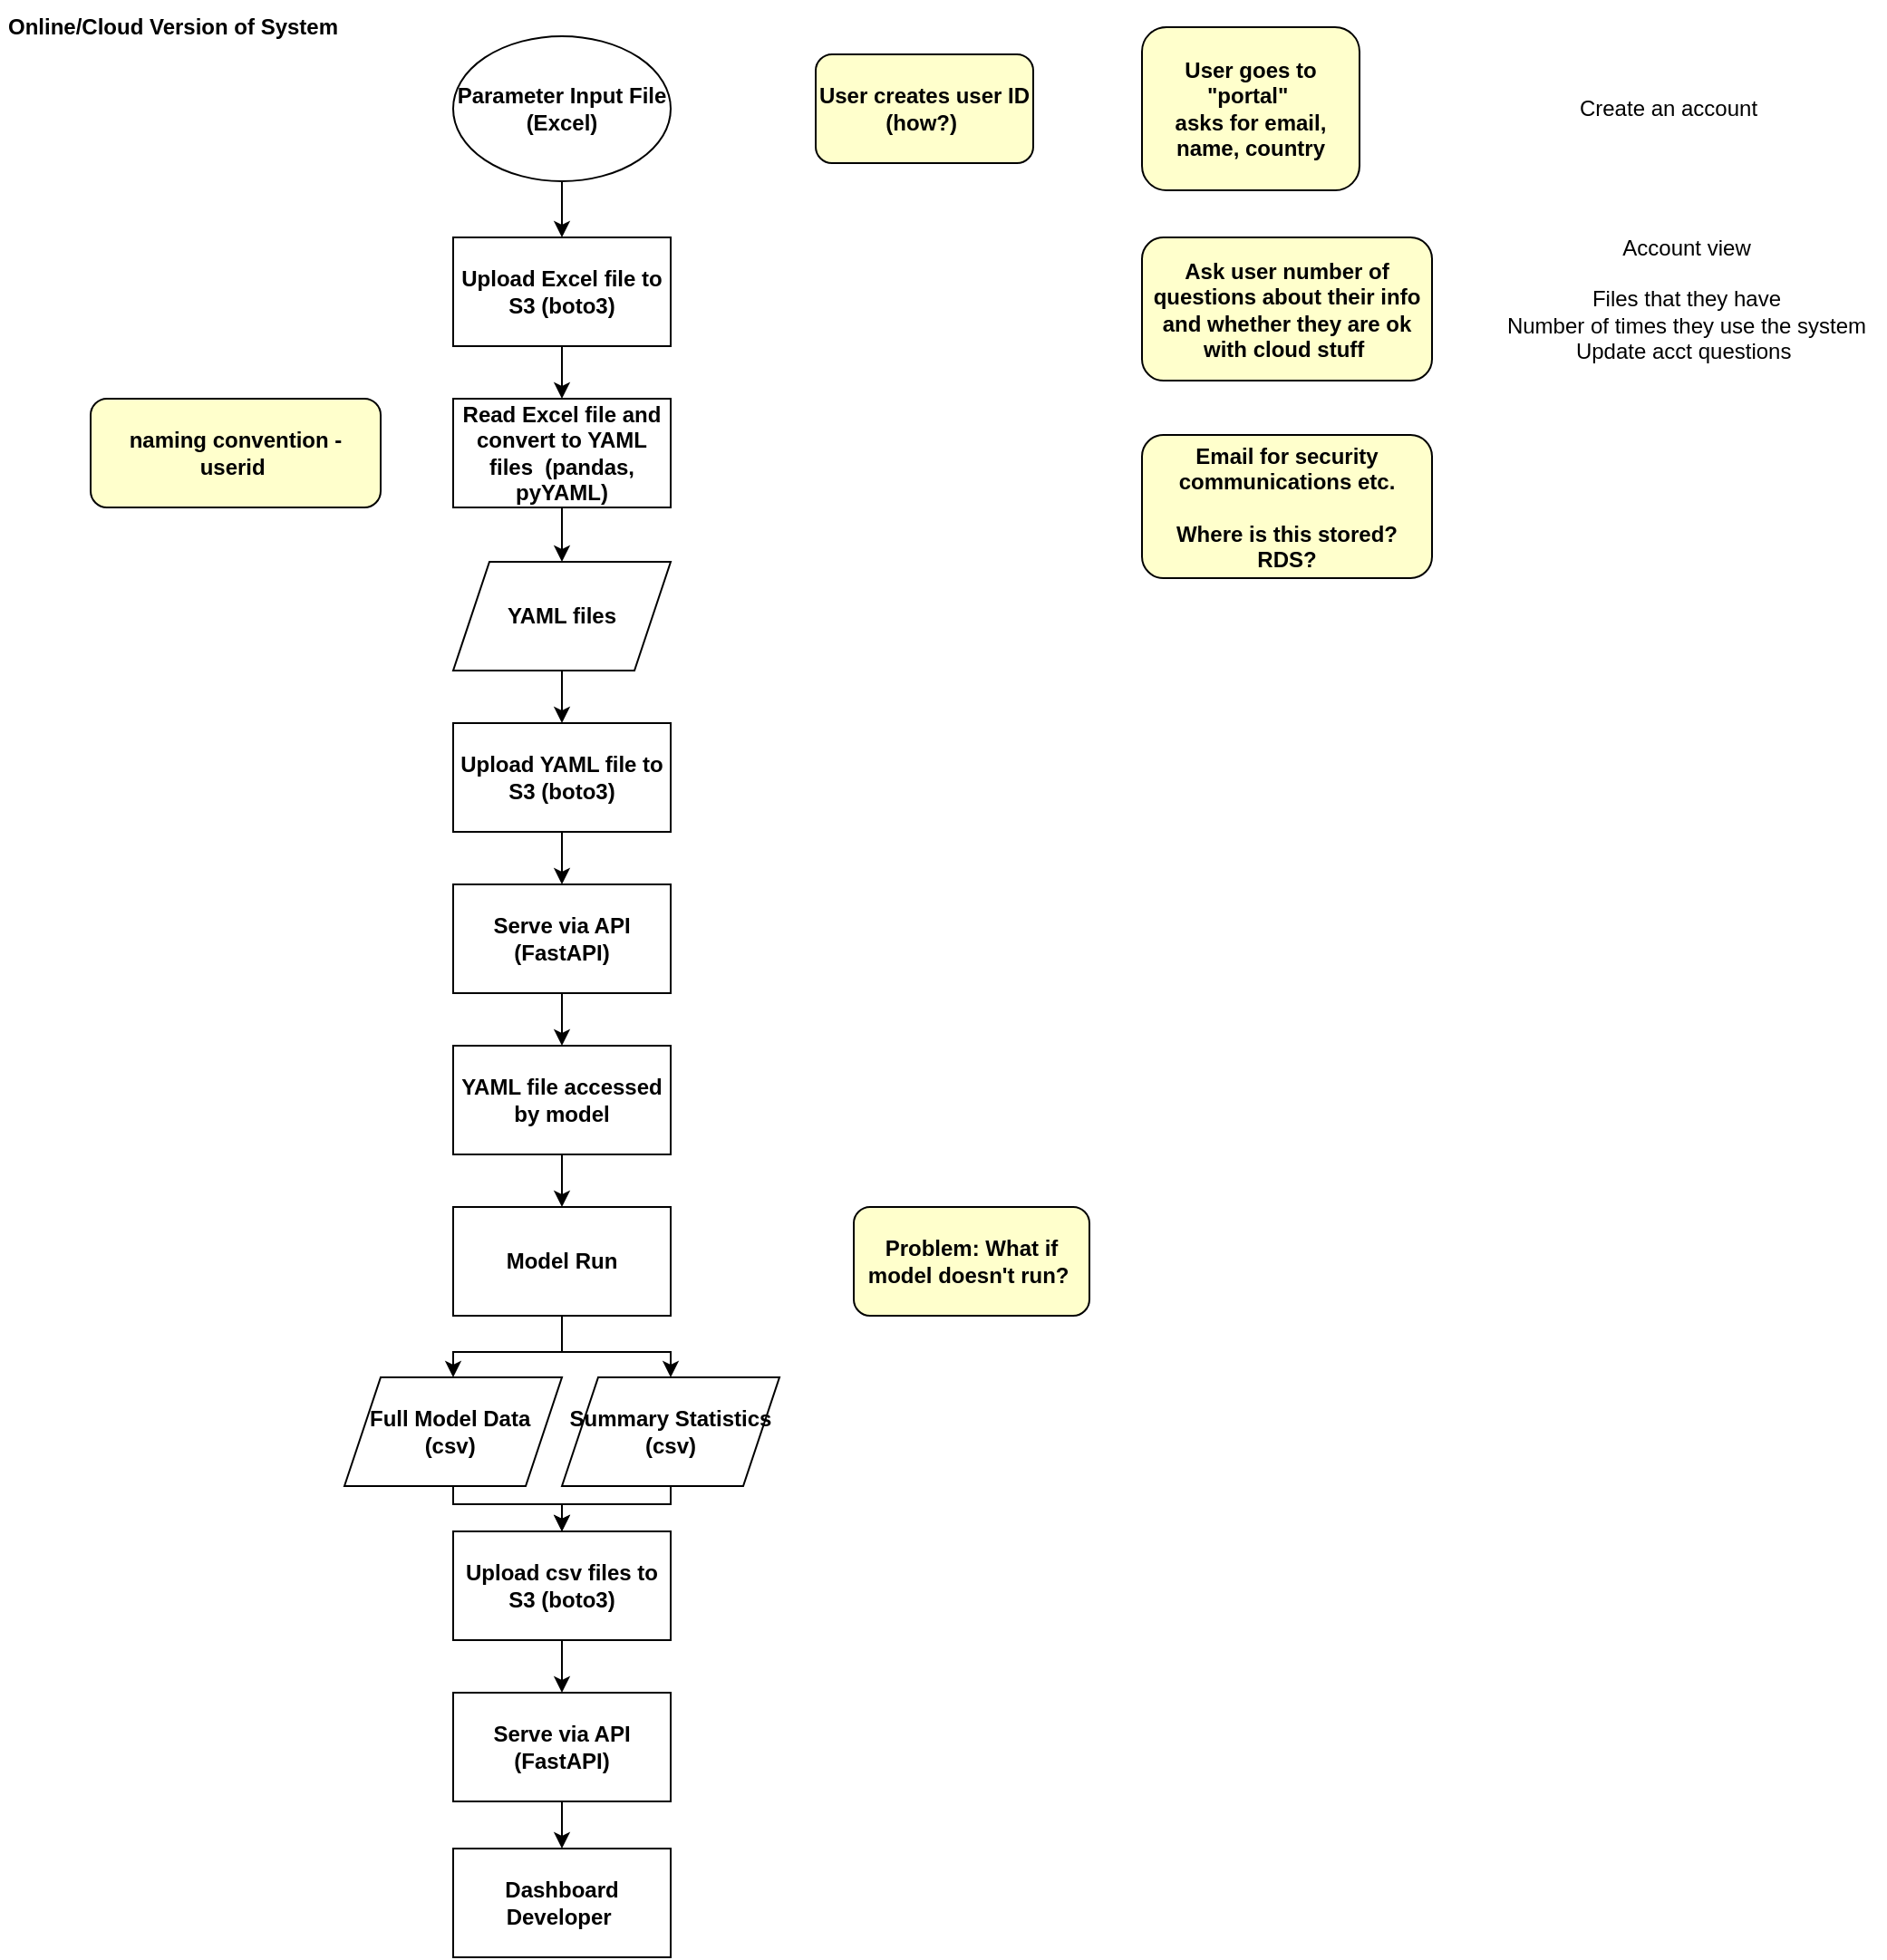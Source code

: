 <mxfile version="24.1.0" type="device" pages="4">
  <diagram name="Overview of Data Flow" id="BgMDp90RqDYAUF7eblf4">
    <mxGraphModel dx="1577" dy="813" grid="1" gridSize="10" guides="1" tooltips="1" connect="1" arrows="1" fold="1" page="1" pageScale="1" pageWidth="850" pageHeight="1100" math="0" shadow="0">
      <root>
        <mxCell id="0" />
        <mxCell id="1" parent="0" />
        <mxCell id="mfC-1grWfwD6aIF15ioc-22" value="" style="edgeStyle=orthogonalEdgeStyle;rounded=0;orthogonalLoop=1;jettySize=auto;html=1;fontStyle=1" parent="1" source="mfC-1grWfwD6aIF15ioc-5" target="mfC-1grWfwD6aIF15ioc-6" edge="1">
          <mxGeometry relative="1" as="geometry" />
        </mxCell>
        <mxCell id="mfC-1grWfwD6aIF15ioc-5" value="Parameter Input File (Excel)" style="ellipse;whiteSpace=wrap;html=1;fontStyle=1" parent="1" vertex="1">
          <mxGeometry x="250" y="20" width="120" height="80" as="geometry" />
        </mxCell>
        <mxCell id="mfC-1grWfwD6aIF15ioc-23" value="" style="edgeStyle=orthogonalEdgeStyle;rounded=0;orthogonalLoop=1;jettySize=auto;html=1;fontStyle=1" parent="1" source="mfC-1grWfwD6aIF15ioc-6" target="mfC-1grWfwD6aIF15ioc-8" edge="1">
          <mxGeometry relative="1" as="geometry" />
        </mxCell>
        <mxCell id="mfC-1grWfwD6aIF15ioc-6" value="Upload Excel file to S3 (boto3)" style="rounded=0;whiteSpace=wrap;html=1;fontStyle=1" parent="1" vertex="1">
          <mxGeometry x="250" y="131" width="120" height="60" as="geometry" />
        </mxCell>
        <mxCell id="mfC-1grWfwD6aIF15ioc-25" value="" style="edgeStyle=orthogonalEdgeStyle;rounded=0;orthogonalLoop=1;jettySize=auto;html=1;fontStyle=1" parent="1" source="mfC-1grWfwD6aIF15ioc-7" target="mfC-1grWfwD6aIF15ioc-11" edge="1">
          <mxGeometry relative="1" as="geometry" />
        </mxCell>
        <mxCell id="mfC-1grWfwD6aIF15ioc-7" value="YAML files" style="shape=parallelogram;perimeter=parallelogramPerimeter;whiteSpace=wrap;html=1;fixedSize=1;fontStyle=1" parent="1" vertex="1">
          <mxGeometry x="250" y="310" width="120" height="60" as="geometry" />
        </mxCell>
        <mxCell id="mfC-1grWfwD6aIF15ioc-24" value="" style="edgeStyle=orthogonalEdgeStyle;rounded=0;orthogonalLoop=1;jettySize=auto;html=1;fontStyle=1" parent="1" source="mfC-1grWfwD6aIF15ioc-8" target="mfC-1grWfwD6aIF15ioc-7" edge="1">
          <mxGeometry relative="1" as="geometry" />
        </mxCell>
        <mxCell id="mfC-1grWfwD6aIF15ioc-8" value="&lt;div&gt;Read Excel file and convert to YAML files&amp;nbsp; (pandas, pyYAML)&lt;/div&gt;" style="rounded=0;whiteSpace=wrap;html=1;fontStyle=1" parent="1" vertex="1">
          <mxGeometry x="250" y="220" width="120" height="60" as="geometry" />
        </mxCell>
        <mxCell id="mfC-1grWfwD6aIF15ioc-27" value="" style="edgeStyle=orthogonalEdgeStyle;rounded=0;orthogonalLoop=1;jettySize=auto;html=1;fontStyle=1" parent="1" source="mfC-1grWfwD6aIF15ioc-10" target="mfC-1grWfwD6aIF15ioc-12" edge="1">
          <mxGeometry relative="1" as="geometry" />
        </mxCell>
        <mxCell id="mfC-1grWfwD6aIF15ioc-10" value="Serve via API (FastAPI)" style="rounded=0;whiteSpace=wrap;html=1;fontStyle=1" parent="1" vertex="1">
          <mxGeometry x="250" y="488" width="120" height="60" as="geometry" />
        </mxCell>
        <mxCell id="mfC-1grWfwD6aIF15ioc-26" value="" style="edgeStyle=orthogonalEdgeStyle;rounded=0;orthogonalLoop=1;jettySize=auto;html=1;fontStyle=1" parent="1" source="mfC-1grWfwD6aIF15ioc-11" target="mfC-1grWfwD6aIF15ioc-10" edge="1">
          <mxGeometry relative="1" as="geometry" />
        </mxCell>
        <mxCell id="mfC-1grWfwD6aIF15ioc-11" value="Upload YAML file to S3 (boto3)" style="rounded=0;whiteSpace=wrap;html=1;fontStyle=1" parent="1" vertex="1">
          <mxGeometry x="250" y="399" width="120" height="60" as="geometry" />
        </mxCell>
        <mxCell id="mfC-1grWfwD6aIF15ioc-28" value="" style="edgeStyle=orthogonalEdgeStyle;rounded=0;orthogonalLoop=1;jettySize=auto;html=1;fontStyle=1" parent="1" source="mfC-1grWfwD6aIF15ioc-12" target="mfC-1grWfwD6aIF15ioc-13" edge="1">
          <mxGeometry relative="1" as="geometry" />
        </mxCell>
        <mxCell id="mfC-1grWfwD6aIF15ioc-12" value="YAML file accessed by model" style="rounded=0;whiteSpace=wrap;html=1;fontStyle=1" parent="1" vertex="1">
          <mxGeometry x="250" y="577" width="120" height="60" as="geometry" />
        </mxCell>
        <mxCell id="mfC-1grWfwD6aIF15ioc-44" style="edgeStyle=orthogonalEdgeStyle;rounded=0;orthogonalLoop=1;jettySize=auto;html=1;entryX=0.5;entryY=0;entryDx=0;entryDy=0;fontStyle=1" parent="1" source="mfC-1grWfwD6aIF15ioc-13" target="mfC-1grWfwD6aIF15ioc-15" edge="1">
          <mxGeometry relative="1" as="geometry" />
        </mxCell>
        <mxCell id="mfC-1grWfwD6aIF15ioc-46" style="edgeStyle=orthogonalEdgeStyle;rounded=0;orthogonalLoop=1;jettySize=auto;html=1;entryX=0.5;entryY=0;entryDx=0;entryDy=0;fontStyle=1" parent="1" source="mfC-1grWfwD6aIF15ioc-13" target="mfC-1grWfwD6aIF15ioc-16" edge="1">
          <mxGeometry relative="1" as="geometry" />
        </mxCell>
        <mxCell id="mfC-1grWfwD6aIF15ioc-13" value="Model Run" style="rounded=0;whiteSpace=wrap;html=1;fontStyle=1" parent="1" vertex="1">
          <mxGeometry x="250" y="666" width="120" height="60" as="geometry" />
        </mxCell>
        <mxCell id="mfC-1grWfwD6aIF15ioc-36" value="" style="edgeStyle=orthogonalEdgeStyle;rounded=0;orthogonalLoop=1;jettySize=auto;html=1;fontStyle=1" parent="1" source="mfC-1grWfwD6aIF15ioc-17" target="mfC-1grWfwD6aIF15ioc-18" edge="1">
          <mxGeometry relative="1" as="geometry" />
        </mxCell>
        <mxCell id="mfC-1grWfwD6aIF15ioc-17" value="Upload csv files to S3 (boto3)" style="rounded=0;whiteSpace=wrap;html=1;fontStyle=1" parent="1" vertex="1">
          <mxGeometry x="250" y="845" width="120" height="60" as="geometry" />
        </mxCell>
        <mxCell id="mfC-1grWfwD6aIF15ioc-37" value="" style="edgeStyle=orthogonalEdgeStyle;rounded=0;orthogonalLoop=1;jettySize=auto;html=1;fontStyle=1" parent="1" source="mfC-1grWfwD6aIF15ioc-18" target="mfC-1grWfwD6aIF15ioc-19" edge="1">
          <mxGeometry relative="1" as="geometry" />
        </mxCell>
        <mxCell id="mfC-1grWfwD6aIF15ioc-18" value="Serve via API (FastAPI)" style="rounded=0;whiteSpace=wrap;html=1;fontStyle=1" parent="1" vertex="1">
          <mxGeometry x="250" y="934" width="120" height="60" as="geometry" />
        </mxCell>
        <mxCell id="mfC-1grWfwD6aIF15ioc-19" value="Dashboard Developer&amp;nbsp;" style="rounded=0;whiteSpace=wrap;html=1;fontStyle=1" parent="1" vertex="1">
          <mxGeometry x="250" y="1020" width="120" height="60" as="geometry" />
        </mxCell>
        <mxCell id="mfC-1grWfwD6aIF15ioc-45" style="edgeStyle=orthogonalEdgeStyle;rounded=0;orthogonalLoop=1;jettySize=auto;html=1;entryX=0.5;entryY=0;entryDx=0;entryDy=0;fontStyle=1" parent="1" source="mfC-1grWfwD6aIF15ioc-15" target="mfC-1grWfwD6aIF15ioc-17" edge="1">
          <mxGeometry relative="1" as="geometry">
            <Array as="points">
              <mxPoint x="250" y="830" />
              <mxPoint x="310" y="830" />
            </Array>
          </mxGeometry>
        </mxCell>
        <mxCell id="mfC-1grWfwD6aIF15ioc-15" value="Full Model Data&amp;nbsp;&lt;div&gt;(csv)&amp;nbsp;&lt;/div&gt;" style="shape=parallelogram;perimeter=parallelogramPerimeter;whiteSpace=wrap;html=1;fixedSize=1;container=0;fontStyle=1" parent="1" vertex="1">
          <mxGeometry x="190" y="760" width="120" height="60" as="geometry" />
        </mxCell>
        <mxCell id="mfC-1grWfwD6aIF15ioc-47" style="edgeStyle=orthogonalEdgeStyle;rounded=0;orthogonalLoop=1;jettySize=auto;html=1;entryX=0.5;entryY=0;entryDx=0;entryDy=0;fontStyle=1" parent="1" source="mfC-1grWfwD6aIF15ioc-16" target="mfC-1grWfwD6aIF15ioc-17" edge="1">
          <mxGeometry relative="1" as="geometry">
            <Array as="points">
              <mxPoint x="370" y="830" />
              <mxPoint x="310" y="830" />
            </Array>
          </mxGeometry>
        </mxCell>
        <mxCell id="mfC-1grWfwD6aIF15ioc-16" value="Summary Statistics (csv)" style="shape=parallelogram;perimeter=parallelogramPerimeter;whiteSpace=wrap;html=1;fixedSize=1;container=0;fontStyle=1" parent="1" vertex="1">
          <mxGeometry x="310" y="760" width="120" height="60" as="geometry" />
        </mxCell>
        <mxCell id="a9LuFVvduKulaQ7Tb8uo-1" value="&lt;span&gt;User creates user ID (how?)&amp;nbsp;&lt;/span&gt;" style="rounded=1;whiteSpace=wrap;html=1;fillColor=#FFFFCC;fontStyle=1" vertex="1" parent="1">
          <mxGeometry x="450" y="30" width="120" height="60" as="geometry" />
        </mxCell>
        <mxCell id="a9LuFVvduKulaQ7Tb8uo-2" value="&lt;span&gt;User goes to &quot;portal&quot;&amp;nbsp;&lt;/span&gt;&lt;div&gt;&lt;span&gt;asks for email, name, country&lt;/span&gt;&lt;/div&gt;" style="rounded=1;whiteSpace=wrap;html=1;fillColor=#FFFFCC;fontStyle=1" vertex="1" parent="1">
          <mxGeometry x="630" y="15" width="120" height="90" as="geometry" />
        </mxCell>
        <mxCell id="a9LuFVvduKulaQ7Tb8uo-4" value="&lt;span&gt;Problem: What if model doesn&#39;t run?&amp;nbsp;&lt;/span&gt;" style="rounded=1;whiteSpace=wrap;html=1;fillColor=#FFFFCC;fontStyle=1" vertex="1" parent="1">
          <mxGeometry x="471" y="666" width="130" height="60" as="geometry" />
        </mxCell>
        <mxCell id="a9LuFVvduKulaQ7Tb8uo-5" value="&lt;span&gt;naming convention - userid&amp;nbsp;&lt;/span&gt;" style="rounded=1;whiteSpace=wrap;html=1;fillColor=#FFFFCC;fontStyle=1" vertex="1" parent="1">
          <mxGeometry x="50" y="220" width="160" height="60" as="geometry" />
        </mxCell>
        <mxCell id="a9LuFVvduKulaQ7Tb8uo-6" value="&lt;span&gt;Email for security communications etc.&lt;/span&gt;&lt;div&gt;&lt;span&gt;&lt;br&gt;&lt;/span&gt;&lt;/div&gt;&lt;div&gt;&lt;span&gt;Where is this stored? RDS?&lt;/span&gt;&lt;/div&gt;" style="rounded=1;whiteSpace=wrap;html=1;fillColor=#FFFFCC;fontStyle=1" vertex="1" parent="1">
          <mxGeometry x="630" y="240" width="160" height="79" as="geometry" />
        </mxCell>
        <mxCell id="a9LuFVvduKulaQ7Tb8uo-7" value="&lt;span&gt;Ask user number of questions about their info and whether they are ok with cloud stuff&amp;nbsp;&lt;/span&gt;" style="rounded=1;whiteSpace=wrap;html=1;fillColor=#FFFFCC;fontStyle=1" vertex="1" parent="1">
          <mxGeometry x="630" y="131" width="160" height="79" as="geometry" />
        </mxCell>
        <mxCell id="a9LuFVvduKulaQ7Tb8uo-8" value="Online/Cloud Version of System" style="text;html=1;align=center;verticalAlign=middle;resizable=0;points=[];autosize=1;strokeColor=none;fillColor=none;fontStyle=1" vertex="1" parent="1">
          <mxGeometry width="190" height="30" as="geometry" />
        </mxCell>
        <mxCell id="a9LuFVvduKulaQ7Tb8uo-9" value="Create an account" style="text;html=1;align=center;verticalAlign=middle;resizable=0;points=[];autosize=1;strokeColor=none;fillColor=none;" vertex="1" parent="1">
          <mxGeometry x="860" y="45" width="120" height="30" as="geometry" />
        </mxCell>
        <mxCell id="a9LuFVvduKulaQ7Tb8uo-10" value="Account view&lt;div&gt;&lt;br&gt;&lt;/div&gt;&lt;div&gt;Files that they have&lt;/div&gt;&lt;div&gt;Number of times they use the system&lt;/div&gt;&lt;div&gt;Update acct questions&amp;nbsp;&lt;/div&gt;" style="text;html=1;align=center;verticalAlign=middle;resizable=0;points=[];autosize=1;strokeColor=none;fillColor=none;" vertex="1" parent="1">
          <mxGeometry x="820" y="120" width="220" height="90" as="geometry" />
        </mxCell>
      </root>
    </mxGraphModel>
  </diagram>
  <diagram name="Copy of Overview of Data Flow" id="aSsl8Zi7PTdRoOpk-M-Z">
    <mxGraphModel dx="1533" dy="763" grid="1" gridSize="10" guides="1" tooltips="1" connect="1" arrows="1" fold="1" page="1" pageScale="1" pageWidth="850" pageHeight="1100" math="0" shadow="0">
      <root>
        <mxCell id="cSzbFJzJaZirvO9sWLEO-0" />
        <mxCell id="cSzbFJzJaZirvO9sWLEO-1" parent="cSzbFJzJaZirvO9sWLEO-0" />
        <mxCell id="cSzbFJzJaZirvO9sWLEO-2" value="" style="edgeStyle=orthogonalEdgeStyle;rounded=0;orthogonalLoop=1;jettySize=auto;html=1;fontStyle=1" edge="1" parent="cSzbFJzJaZirvO9sWLEO-1" source="cSzbFJzJaZirvO9sWLEO-3" target="cSzbFJzJaZirvO9sWLEO-5">
          <mxGeometry relative="1" as="geometry" />
        </mxCell>
        <mxCell id="cSzbFJzJaZirvO9sWLEO-3" value="Parameter Input File (Excel)" style="ellipse;whiteSpace=wrap;html=1;fontStyle=1" vertex="1" parent="cSzbFJzJaZirvO9sWLEO-1">
          <mxGeometry x="250" y="20" width="120" height="80" as="geometry" />
        </mxCell>
        <mxCell id="cSzbFJzJaZirvO9sWLEO-4" value="" style="edgeStyle=orthogonalEdgeStyle;rounded=0;orthogonalLoop=1;jettySize=auto;html=1;fontStyle=1" edge="1" parent="cSzbFJzJaZirvO9sWLEO-1" source="cSzbFJzJaZirvO9sWLEO-5" target="cSzbFJzJaZirvO9sWLEO-9">
          <mxGeometry relative="1" as="geometry" />
        </mxCell>
        <mxCell id="cSzbFJzJaZirvO9sWLEO-5" value="Upload Excel file to S3 (boto3)" style="rounded=0;whiteSpace=wrap;html=1;fontStyle=1" vertex="1" parent="cSzbFJzJaZirvO9sWLEO-1">
          <mxGeometry x="250" y="131" width="120" height="60" as="geometry" />
        </mxCell>
        <mxCell id="cSzbFJzJaZirvO9sWLEO-6" value="" style="edgeStyle=orthogonalEdgeStyle;rounded=0;orthogonalLoop=1;jettySize=auto;html=1;fontStyle=1" edge="1" parent="cSzbFJzJaZirvO9sWLEO-1" source="cSzbFJzJaZirvO9sWLEO-7" target="cSzbFJzJaZirvO9sWLEO-13">
          <mxGeometry relative="1" as="geometry" />
        </mxCell>
        <mxCell id="cSzbFJzJaZirvO9sWLEO-7" value="YAML files" style="shape=parallelogram;perimeter=parallelogramPerimeter;whiteSpace=wrap;html=1;fixedSize=1;fontStyle=1" vertex="1" parent="cSzbFJzJaZirvO9sWLEO-1">
          <mxGeometry x="250" y="310" width="120" height="60" as="geometry" />
        </mxCell>
        <mxCell id="cSzbFJzJaZirvO9sWLEO-8" value="" style="edgeStyle=orthogonalEdgeStyle;rounded=0;orthogonalLoop=1;jettySize=auto;html=1;fontStyle=1" edge="1" parent="cSzbFJzJaZirvO9sWLEO-1" source="cSzbFJzJaZirvO9sWLEO-9" target="cSzbFJzJaZirvO9sWLEO-7">
          <mxGeometry relative="1" as="geometry" />
        </mxCell>
        <mxCell id="cSzbFJzJaZirvO9sWLEO-9" value="&lt;div&gt;Read Excel file and convert to YAML files&amp;nbsp; (pandas, pyYAML)&lt;/div&gt;" style="rounded=0;whiteSpace=wrap;html=1;fontStyle=1" vertex="1" parent="cSzbFJzJaZirvO9sWLEO-1">
          <mxGeometry x="250" y="220" width="120" height="60" as="geometry" />
        </mxCell>
        <mxCell id="cSzbFJzJaZirvO9sWLEO-10" value="" style="edgeStyle=orthogonalEdgeStyle;rounded=0;orthogonalLoop=1;jettySize=auto;html=1;fontStyle=1" edge="1" parent="cSzbFJzJaZirvO9sWLEO-1" source="cSzbFJzJaZirvO9sWLEO-11" target="cSzbFJzJaZirvO9sWLEO-15">
          <mxGeometry relative="1" as="geometry" />
        </mxCell>
        <mxCell id="cSzbFJzJaZirvO9sWLEO-11" value="Serve via API (FastAPI)" style="rounded=0;whiteSpace=wrap;html=1;fontStyle=1" vertex="1" parent="cSzbFJzJaZirvO9sWLEO-1">
          <mxGeometry x="250" y="488" width="120" height="60" as="geometry" />
        </mxCell>
        <mxCell id="cSzbFJzJaZirvO9sWLEO-12" value="" style="edgeStyle=orthogonalEdgeStyle;rounded=0;orthogonalLoop=1;jettySize=auto;html=1;fontStyle=1" edge="1" parent="cSzbFJzJaZirvO9sWLEO-1" source="cSzbFJzJaZirvO9sWLEO-13" target="cSzbFJzJaZirvO9sWLEO-11">
          <mxGeometry relative="1" as="geometry" />
        </mxCell>
        <mxCell id="cSzbFJzJaZirvO9sWLEO-13" value="Upload YAML file to S3 (boto3)" style="rounded=0;whiteSpace=wrap;html=1;fontStyle=1" vertex="1" parent="cSzbFJzJaZirvO9sWLEO-1">
          <mxGeometry x="250" y="399" width="120" height="60" as="geometry" />
        </mxCell>
        <mxCell id="cSzbFJzJaZirvO9sWLEO-14" value="" style="edgeStyle=orthogonalEdgeStyle;rounded=0;orthogonalLoop=1;jettySize=auto;html=1;fontStyle=1" edge="1" parent="cSzbFJzJaZirvO9sWLEO-1" source="cSzbFJzJaZirvO9sWLEO-15" target="cSzbFJzJaZirvO9sWLEO-18">
          <mxGeometry relative="1" as="geometry" />
        </mxCell>
        <mxCell id="cSzbFJzJaZirvO9sWLEO-15" value="YAML file accessed by model" style="rounded=0;whiteSpace=wrap;html=1;fontStyle=1" vertex="1" parent="cSzbFJzJaZirvO9sWLEO-1">
          <mxGeometry x="250" y="577" width="120" height="60" as="geometry" />
        </mxCell>
        <mxCell id="cSzbFJzJaZirvO9sWLEO-16" style="edgeStyle=orthogonalEdgeStyle;rounded=0;orthogonalLoop=1;jettySize=auto;html=1;entryX=0.5;entryY=0;entryDx=0;entryDy=0;fontStyle=1" edge="1" parent="cSzbFJzJaZirvO9sWLEO-1" source="cSzbFJzJaZirvO9sWLEO-18" target="cSzbFJzJaZirvO9sWLEO-25">
          <mxGeometry relative="1" as="geometry" />
        </mxCell>
        <mxCell id="cSzbFJzJaZirvO9sWLEO-17" style="edgeStyle=orthogonalEdgeStyle;rounded=0;orthogonalLoop=1;jettySize=auto;html=1;entryX=0.5;entryY=0;entryDx=0;entryDy=0;fontStyle=1" edge="1" parent="cSzbFJzJaZirvO9sWLEO-1" source="cSzbFJzJaZirvO9sWLEO-18" target="cSzbFJzJaZirvO9sWLEO-27">
          <mxGeometry relative="1" as="geometry" />
        </mxCell>
        <mxCell id="cSzbFJzJaZirvO9sWLEO-18" value="Model Run" style="rounded=0;whiteSpace=wrap;html=1;fontStyle=1" vertex="1" parent="cSzbFJzJaZirvO9sWLEO-1">
          <mxGeometry x="250" y="666" width="120" height="60" as="geometry" />
        </mxCell>
        <mxCell id="cSzbFJzJaZirvO9sWLEO-19" value="" style="edgeStyle=orthogonalEdgeStyle;rounded=0;orthogonalLoop=1;jettySize=auto;html=1;fontStyle=1" edge="1" parent="cSzbFJzJaZirvO9sWLEO-1" source="cSzbFJzJaZirvO9sWLEO-20" target="cSzbFJzJaZirvO9sWLEO-22">
          <mxGeometry relative="1" as="geometry" />
        </mxCell>
        <mxCell id="cSzbFJzJaZirvO9sWLEO-20" value="Upload csv files to S3 (boto3)" style="rounded=0;whiteSpace=wrap;html=1;fontStyle=1" vertex="1" parent="cSzbFJzJaZirvO9sWLEO-1">
          <mxGeometry x="250" y="845" width="120" height="60" as="geometry" />
        </mxCell>
        <mxCell id="cSzbFJzJaZirvO9sWLEO-21" value="" style="edgeStyle=orthogonalEdgeStyle;rounded=0;orthogonalLoop=1;jettySize=auto;html=1;fontStyle=1" edge="1" parent="cSzbFJzJaZirvO9sWLEO-1" source="cSzbFJzJaZirvO9sWLEO-22" target="cSzbFJzJaZirvO9sWLEO-23">
          <mxGeometry relative="1" as="geometry" />
        </mxCell>
        <mxCell id="cSzbFJzJaZirvO9sWLEO-22" value="Serve via API (FastAPI)" style="rounded=0;whiteSpace=wrap;html=1;fontStyle=1" vertex="1" parent="cSzbFJzJaZirvO9sWLEO-1">
          <mxGeometry x="250" y="934" width="120" height="60" as="geometry" />
        </mxCell>
        <mxCell id="cSzbFJzJaZirvO9sWLEO-23" value="Dashboard Developer&amp;nbsp;" style="rounded=0;whiteSpace=wrap;html=1;fontStyle=1" vertex="1" parent="cSzbFJzJaZirvO9sWLEO-1">
          <mxGeometry x="250" y="1020" width="120" height="60" as="geometry" />
        </mxCell>
        <mxCell id="cSzbFJzJaZirvO9sWLEO-24" style="edgeStyle=orthogonalEdgeStyle;rounded=0;orthogonalLoop=1;jettySize=auto;html=1;entryX=0.5;entryY=0;entryDx=0;entryDy=0;fontStyle=1" edge="1" parent="cSzbFJzJaZirvO9sWLEO-1" source="cSzbFJzJaZirvO9sWLEO-25" target="cSzbFJzJaZirvO9sWLEO-20">
          <mxGeometry relative="1" as="geometry">
            <Array as="points">
              <mxPoint x="250" y="830" />
              <mxPoint x="310" y="830" />
            </Array>
          </mxGeometry>
        </mxCell>
        <mxCell id="cSzbFJzJaZirvO9sWLEO-25" value="Full Model Data&amp;nbsp;&lt;div&gt;(csv)&amp;nbsp;&lt;/div&gt;" style="shape=parallelogram;perimeter=parallelogramPerimeter;whiteSpace=wrap;html=1;fixedSize=1;container=0;fontStyle=1" vertex="1" parent="cSzbFJzJaZirvO9sWLEO-1">
          <mxGeometry x="190" y="760" width="120" height="60" as="geometry" />
        </mxCell>
        <mxCell id="cSzbFJzJaZirvO9sWLEO-26" style="edgeStyle=orthogonalEdgeStyle;rounded=0;orthogonalLoop=1;jettySize=auto;html=1;entryX=0.5;entryY=0;entryDx=0;entryDy=0;fontStyle=1" edge="1" parent="cSzbFJzJaZirvO9sWLEO-1" source="cSzbFJzJaZirvO9sWLEO-27" target="cSzbFJzJaZirvO9sWLEO-20">
          <mxGeometry relative="1" as="geometry">
            <Array as="points">
              <mxPoint x="370" y="830" />
              <mxPoint x="310" y="830" />
            </Array>
          </mxGeometry>
        </mxCell>
        <mxCell id="cSzbFJzJaZirvO9sWLEO-27" value="Summary Statistics (csv)" style="shape=parallelogram;perimeter=parallelogramPerimeter;whiteSpace=wrap;html=1;fixedSize=1;container=0;fontStyle=1" vertex="1" parent="cSzbFJzJaZirvO9sWLEO-1">
          <mxGeometry x="310" y="760" width="120" height="60" as="geometry" />
        </mxCell>
        <mxCell id="cSzbFJzJaZirvO9sWLEO-28" value="&lt;span&gt;User creates user ID (how?)&amp;nbsp;&lt;/span&gt;" style="rounded=1;whiteSpace=wrap;html=1;fillColor=#FFFFCC;fontStyle=1" vertex="1" parent="cSzbFJzJaZirvO9sWLEO-1">
          <mxGeometry x="450" y="30" width="120" height="60" as="geometry" />
        </mxCell>
        <mxCell id="cSzbFJzJaZirvO9sWLEO-29" value="&lt;span&gt;User goes to &quot;portal&quot;&amp;nbsp;&lt;/span&gt;&lt;div&gt;&lt;span&gt;asks for email, name, country&lt;/span&gt;&lt;/div&gt;" style="rounded=1;whiteSpace=wrap;html=1;fillColor=#FFFFCC;fontStyle=1" vertex="1" parent="cSzbFJzJaZirvO9sWLEO-1">
          <mxGeometry x="630" y="15" width="120" height="90" as="geometry" />
        </mxCell>
        <mxCell id="cSzbFJzJaZirvO9sWLEO-30" value="&lt;span&gt;Problem: What if model doesn&#39;t run?&amp;nbsp;&lt;/span&gt;" style="rounded=1;whiteSpace=wrap;html=1;fillColor=#FFFFCC;fontStyle=1" vertex="1" parent="cSzbFJzJaZirvO9sWLEO-1">
          <mxGeometry x="471" y="666" width="130" height="60" as="geometry" />
        </mxCell>
        <mxCell id="cSzbFJzJaZirvO9sWLEO-31" value="&lt;span&gt;naming convention - userid&amp;nbsp;&lt;/span&gt;" style="rounded=1;whiteSpace=wrap;html=1;fillColor=#FFFFCC;fontStyle=1" vertex="1" parent="cSzbFJzJaZirvO9sWLEO-1">
          <mxGeometry x="50" y="220" width="160" height="60" as="geometry" />
        </mxCell>
        <mxCell id="cSzbFJzJaZirvO9sWLEO-32" value="&lt;span&gt;Email for security communications etc.&lt;/span&gt;&lt;div&gt;&lt;span&gt;&lt;br&gt;&lt;/span&gt;&lt;/div&gt;&lt;div&gt;&lt;span&gt;Where is this stored? RDS?&lt;/span&gt;&lt;/div&gt;" style="rounded=1;whiteSpace=wrap;html=1;fillColor=#FFFFCC;fontStyle=1" vertex="1" parent="cSzbFJzJaZirvO9sWLEO-1">
          <mxGeometry x="630" y="240" width="160" height="79" as="geometry" />
        </mxCell>
        <mxCell id="cSzbFJzJaZirvO9sWLEO-33" value="&lt;span&gt;Ask user number of questions about their info and whether they are ok with cloud stuff&amp;nbsp;&lt;/span&gt;" style="rounded=1;whiteSpace=wrap;html=1;fillColor=#FFFFCC;fontStyle=1" vertex="1" parent="cSzbFJzJaZirvO9sWLEO-1">
          <mxGeometry x="630" y="131" width="160" height="79" as="geometry" />
        </mxCell>
        <mxCell id="cSzbFJzJaZirvO9sWLEO-34" value="Online/Cloud Version of System" style="text;html=1;align=center;verticalAlign=middle;resizable=0;points=[];autosize=1;strokeColor=none;fillColor=none;fontStyle=1" vertex="1" parent="cSzbFJzJaZirvO9sWLEO-1">
          <mxGeometry width="190" height="30" as="geometry" />
        </mxCell>
        <mxCell id="cSzbFJzJaZirvO9sWLEO-35" value="Create an account" style="text;html=1;align=center;verticalAlign=middle;resizable=0;points=[];autosize=1;strokeColor=none;fillColor=none;" vertex="1" parent="cSzbFJzJaZirvO9sWLEO-1">
          <mxGeometry x="860" y="45" width="120" height="30" as="geometry" />
        </mxCell>
        <mxCell id="cSzbFJzJaZirvO9sWLEO-36" value="Account view&lt;div&gt;&lt;br&gt;&lt;/div&gt;&lt;div&gt;Files that they have&lt;/div&gt;&lt;div&gt;Number of times they use the system&lt;/div&gt;&lt;div&gt;Update acct questions&amp;nbsp;&lt;/div&gt;" style="text;html=1;align=center;verticalAlign=middle;resizable=0;points=[];autosize=1;strokeColor=none;fillColor=none;" vertex="1" parent="cSzbFJzJaZirvO9sWLEO-1">
          <mxGeometry x="820" y="120" width="220" height="90" as="geometry" />
        </mxCell>
      </root>
    </mxGraphModel>
  </diagram>
  <diagram name="Cloud-Based Online Dashboard Model Visualizer User Flow Diagram" id="x7p3js0zkzsePSg1ssVb">
    <mxGraphModel dx="1840" dy="949" grid="1" gridSize="10" guides="1" tooltips="1" connect="1" arrows="1" fold="1" page="1" pageScale="1" pageWidth="850" pageHeight="1100" math="0" shadow="0">
      <root>
        <mxCell id="wbcW512ZlzddPtO8vmb4-0" />
        <mxCell id="wbcW512ZlzddPtO8vmb4-1" parent="wbcW512ZlzddPtO8vmb4-0" />
        <mxCell id="d15GRNTymWzunxyTKzhl-9" value="" style="rounded=1;whiteSpace=wrap;html=1;" vertex="1" parent="wbcW512ZlzddPtO8vmb4-1">
          <mxGeometry x="1440" y="43" width="180" height="350" as="geometry" />
        </mxCell>
        <mxCell id="wbcW512ZlzddPtO8vmb4-2" value="&lt;font style=&quot;font-size: 24px;&quot;&gt;&lt;span style=&quot;font-weight: normal;&quot;&gt;Cloud-Based Online Dashboard Model Visualizer &lt;/span&gt;User Flow&lt;span style=&quot;font-weight: normal;&quot;&gt; Diagram&lt;/span&gt;&lt;/font&gt;" style="text;html=1;align=center;verticalAlign=middle;resizable=0;points=[];autosize=1;strokeColor=none;fillColor=none;fontStyle=1" vertex="1" parent="wbcW512ZlzddPtO8vmb4-1">
          <mxGeometry x="100" y="3" width="760" height="40" as="geometry" />
        </mxCell>
        <mxCell id="wbcW512ZlzddPtO8vmb4-3" value="" style="rounded=1;whiteSpace=wrap;html=1;" vertex="1" parent="wbcW512ZlzddPtO8vmb4-1">
          <mxGeometry x="100" y="80" width="280" height="680" as="geometry" />
        </mxCell>
        <mxCell id="wbcW512ZlzddPtO8vmb4-4" value="Log in or sign-up&amp;nbsp;" style="text;html=1;align=center;verticalAlign=middle;whiteSpace=wrap;rounded=0;" vertex="1" parent="wbcW512ZlzddPtO8vmb4-1">
          <mxGeometry x="95" y="80" width="190" height="30" as="geometry" />
        </mxCell>
        <mxCell id="wbcW512ZlzddPtO8vmb4-5" value="" style="edgeStyle=orthogonalEdgeStyle;rounded=0;orthogonalLoop=1;jettySize=auto;html=1;" edge="1" parent="wbcW512ZlzddPtO8vmb4-1" source="wbcW512ZlzddPtO8vmb4-6" target="wbcW512ZlzddPtO8vmb4-9">
          <mxGeometry relative="1" as="geometry" />
        </mxCell>
        <mxCell id="wbcW512ZlzddPtO8vmb4-6" value="Log in or sign-up" style="rounded=1;whiteSpace=wrap;html=1;" vertex="1" parent="wbcW512ZlzddPtO8vmb4-1">
          <mxGeometry x="180" y="120" width="100" height="60" as="geometry" />
        </mxCell>
        <mxCell id="wbcW512ZlzddPtO8vmb4-7" value="No" style="edgeStyle=orthogonalEdgeStyle;rounded=0;orthogonalLoop=1;jettySize=auto;html=1;fontStyle=1" edge="1" parent="wbcW512ZlzddPtO8vmb4-1" source="wbcW512ZlzddPtO8vmb4-9" target="wbcW512ZlzddPtO8vmb4-11">
          <mxGeometry relative="1" as="geometry">
            <Array as="points">
              <mxPoint x="315" y="265" />
            </Array>
          </mxGeometry>
        </mxCell>
        <mxCell id="wbcW512ZlzddPtO8vmb4-8" value="&lt;b&gt;Yes&lt;/b&gt;" style="edgeStyle=orthogonalEdgeStyle;rounded=0;orthogonalLoop=1;jettySize=auto;html=1;entryX=0;entryY=0.5;entryDx=0;entryDy=0;exitX=0;exitY=0.5;exitDx=0;exitDy=0;" edge="1" parent="wbcW512ZlzddPtO8vmb4-1" source="wbcW512ZlzddPtO8vmb4-9" target="wbcW512ZlzddPtO8vmb4-16">
          <mxGeometry relative="1" as="geometry" />
        </mxCell>
        <mxCell id="wbcW512ZlzddPtO8vmb4-9" value="Already a&amp;nbsp;&lt;div&gt;user?&lt;/div&gt;" style="rhombus;whiteSpace=wrap;html=1;" vertex="1" parent="wbcW512ZlzddPtO8vmb4-1">
          <mxGeometry x="175" y="230" width="110" height="70" as="geometry" />
        </mxCell>
        <mxCell id="wbcW512ZlzddPtO8vmb4-10" value="" style="edgeStyle=orthogonalEdgeStyle;rounded=0;orthogonalLoop=1;jettySize=auto;html=1;" edge="1" parent="wbcW512ZlzddPtO8vmb4-1" source="wbcW512ZlzddPtO8vmb4-11" target="wbcW512ZlzddPtO8vmb4-13">
          <mxGeometry relative="1" as="geometry" />
        </mxCell>
        <mxCell id="wbcW512ZlzddPtO8vmb4-11" value="Set-up a user id" style="rounded=1;whiteSpace=wrap;html=1;" vertex="1" parent="wbcW512ZlzddPtO8vmb4-1">
          <mxGeometry x="270" y="310" width="90" height="60" as="geometry" />
        </mxCell>
        <mxCell id="wbcW512ZlzddPtO8vmb4-12" style="edgeStyle=orthogonalEdgeStyle;rounded=0;orthogonalLoop=1;jettySize=auto;html=1;" edge="1" parent="wbcW512ZlzddPtO8vmb4-1" source="wbcW512ZlzddPtO8vmb4-13" target="wbcW512ZlzddPtO8vmb4-15">
          <mxGeometry relative="1" as="geometry" />
        </mxCell>
        <mxCell id="wbcW512ZlzddPtO8vmb4-13" value="Enter first name, last name, email, current role, country, language, consent&amp;nbsp;" style="rounded=1;whiteSpace=wrap;html=1;" vertex="1" parent="wbcW512ZlzddPtO8vmb4-1">
          <mxGeometry x="270" y="410" width="90" height="110" as="geometry" />
        </mxCell>
        <mxCell id="wbcW512ZlzddPtO8vmb4-14" style="edgeStyle=orthogonalEdgeStyle;rounded=0;orthogonalLoop=1;jettySize=auto;html=1;entryX=1;entryY=0.5;entryDx=0;entryDy=0;" edge="1" parent="wbcW512ZlzddPtO8vmb4-1" source="wbcW512ZlzddPtO8vmb4-15" target="wbcW512ZlzddPtO8vmb4-16">
          <mxGeometry relative="1" as="geometry" />
        </mxCell>
        <mxCell id="wbcW512ZlzddPtO8vmb4-15" value="User emailed user id" style="rounded=1;whiteSpace=wrap;html=1;" vertex="1" parent="wbcW512ZlzddPtO8vmb4-1">
          <mxGeometry x="270" y="560" width="90" height="60" as="geometry" />
        </mxCell>
        <mxCell id="i-LKCoifNKh-DDCfbG-E-6" style="edgeStyle=orthogonalEdgeStyle;rounded=0;orthogonalLoop=1;jettySize=auto;html=1;entryX=0;entryY=0.5;entryDx=0;entryDy=0;" edge="1" parent="wbcW512ZlzddPtO8vmb4-1" source="wbcW512ZlzddPtO8vmb4-16" target="i-LKCoifNKh-DDCfbG-E-0">
          <mxGeometry relative="1" as="geometry">
            <Array as="points">
              <mxPoint x="240" y="730" />
              <mxPoint x="400" y="730" />
              <mxPoint x="400" y="275" />
            </Array>
          </mxGeometry>
        </mxCell>
        <mxCell id="wbcW512ZlzddPtO8vmb4-16" value="Enter user id" style="rounded=1;whiteSpace=wrap;html=1;" vertex="1" parent="wbcW512ZlzddPtO8vmb4-1">
          <mxGeometry x="195" y="640" width="90" height="60" as="geometry" />
        </mxCell>
        <mxCell id="i-LKCoifNKh-DDCfbG-E-0" value="&lt;span style=&quot;font-size: 10px;&quot;&gt;Create parameter file or access past data?&lt;/span&gt;" style="rhombus;whiteSpace=wrap;html=1;" vertex="1" parent="wbcW512ZlzddPtO8vmb4-1">
          <mxGeometry x="440" y="240" width="110" height="70" as="geometry" />
        </mxCell>
        <mxCell id="i-LKCoifNKh-DDCfbG-E-16" style="edgeStyle=orthogonalEdgeStyle;rounded=0;orthogonalLoop=1;jettySize=auto;html=1;" edge="1" parent="wbcW512ZlzddPtO8vmb4-1" source="i-LKCoifNKh-DDCfbG-E-13" target="i-LKCoifNKh-DDCfbG-E-11">
          <mxGeometry relative="1" as="geometry" />
        </mxCell>
        <mxCell id="i-LKCoifNKh-DDCfbG-E-11" value="&lt;font style=&quot;font-size: 11px;&quot;&gt;Visualize Model&lt;/font&gt;" style="rhombus;whiteSpace=wrap;html=1;" vertex="1" parent="wbcW512ZlzddPtO8vmb4-1">
          <mxGeometry x="960" y="370" width="110" height="70" as="geometry" />
        </mxCell>
        <mxCell id="i-LKCoifNKh-DDCfbG-E-9" value="&lt;b&gt;Access past data&lt;/b&gt;" style="edgeStyle=orthogonalEdgeStyle;rounded=0;orthogonalLoop=1;jettySize=auto;html=1;" edge="1" parent="wbcW512ZlzddPtO8vmb4-1" source="i-LKCoifNKh-DDCfbG-E-0" target="i-LKCoifNKh-DDCfbG-E-10">
          <mxGeometry relative="1" as="geometry">
            <Array as="points">
              <mxPoint x="495" y="405" />
            </Array>
          </mxGeometry>
        </mxCell>
        <mxCell id="i-LKCoifNKh-DDCfbG-E-17" value="" style="group" vertex="1" connectable="0" parent="wbcW512ZlzddPtO8vmb4-1">
          <mxGeometry x="580" y="105" width="800" height="170" as="geometry" />
        </mxCell>
        <mxCell id="wbcW512ZlzddPtO8vmb4-17" value="" style="rounded=1;whiteSpace=wrap;html=1;" vertex="1" parent="i-LKCoifNKh-DDCfbG-E-17">
          <mxGeometry x="35" width="765" height="170" as="geometry" />
        </mxCell>
        <mxCell id="wbcW512ZlzddPtO8vmb4-18" value="Run a model" style="text;html=1;align=center;verticalAlign=middle;whiteSpace=wrap;rounded=0;" vertex="1" parent="i-LKCoifNKh-DDCfbG-E-17">
          <mxGeometry width="190" height="30" as="geometry" />
        </mxCell>
        <mxCell id="i-LKCoifNKh-DDCfbG-E-14" value="" style="group" vertex="1" connectable="0" parent="i-LKCoifNKh-DDCfbG-E-17">
          <mxGeometry x="60" y="50" width="720" height="70" as="geometry" />
        </mxCell>
        <mxCell id="wbcW512ZlzddPtO8vmb4-19" value="User downloads Excel template (and instructions)" style="rounded=1;whiteSpace=wrap;html=1;" vertex="1" parent="i-LKCoifNKh-DDCfbG-E-14">
          <mxGeometry x="130" y="5" width="98" height="60" as="geometry" />
        </mxCell>
        <mxCell id="i-LKCoifNKh-DDCfbG-E-31" value="" style="edgeStyle=orthogonalEdgeStyle;rounded=0;orthogonalLoop=1;jettySize=auto;html=1;" edge="1" parent="i-LKCoifNKh-DDCfbG-E-14" source="wbcW512ZlzddPtO8vmb4-20" target="wbcW512ZlzddPtO8vmb4-19">
          <mxGeometry relative="1" as="geometry" />
        </mxCell>
        <mxCell id="wbcW512ZlzddPtO8vmb4-20" value="Species and number of parameters?" style="rhombus;whiteSpace=wrap;html=1;fillColor=#E6E6E6;" vertex="1" parent="i-LKCoifNKh-DDCfbG-E-14">
          <mxGeometry width="110" height="70" as="geometry" />
        </mxCell>
        <mxCell id="i-LKCoifNKh-DDCfbG-E-27" value="" style="edgeStyle=orthogonalEdgeStyle;rounded=0;orthogonalLoop=1;jettySize=auto;html=1;" edge="1" parent="i-LKCoifNKh-DDCfbG-E-14" source="wbcW512ZlzddPtO8vmb4-19" target="wbcW512ZlzddPtO8vmb4-23">
          <mxGeometry relative="1" as="geometry" />
        </mxCell>
        <mxCell id="wbcW512ZlzddPtO8vmb4-23" value="User uploads Excel template" style="rounded=1;whiteSpace=wrap;html=1;" vertex="1" parent="i-LKCoifNKh-DDCfbG-E-14">
          <mxGeometry x="251" y="5" width="100" height="60" as="geometry" />
        </mxCell>
        <mxCell id="i-LKCoifNKh-DDCfbG-E-28" value="" style="edgeStyle=orthogonalEdgeStyle;rounded=0;orthogonalLoop=1;jettySize=auto;html=1;" edge="1" parent="i-LKCoifNKh-DDCfbG-E-14" source="wbcW512ZlzddPtO8vmb4-23" target="wbcW512ZlzddPtO8vmb4-24">
          <mxGeometry relative="1" as="geometry" />
        </mxCell>
        <mxCell id="wbcW512ZlzddPtO8vmb4-24" value="Excel template converted to YAML files&amp;nbsp;" style="rounded=1;whiteSpace=wrap;html=1;" vertex="1" parent="i-LKCoifNKh-DDCfbG-E-14">
          <mxGeometry x="374" y="5" width="100" height="60" as="geometry" />
        </mxCell>
        <mxCell id="i-LKCoifNKh-DDCfbG-E-29" value="" style="edgeStyle=orthogonalEdgeStyle;rounded=0;orthogonalLoop=1;jettySize=auto;html=1;" edge="1" parent="i-LKCoifNKh-DDCfbG-E-14" source="wbcW512ZlzddPtO8vmb4-24" target="wbcW512ZlzddPtO8vmb4-25">
          <mxGeometry relative="1" as="geometry">
            <Array as="points">
              <mxPoint x="480" y="35" />
              <mxPoint x="480" y="35" />
            </Array>
          </mxGeometry>
        </mxCell>
        <mxCell id="wbcW512ZlzddPtO8vmb4-25" value="Appropriate model is run&amp;nbsp;" style="rounded=1;whiteSpace=wrap;html=1;" vertex="1" parent="i-LKCoifNKh-DDCfbG-E-14">
          <mxGeometry x="497" y="5" width="100" height="60" as="geometry" />
        </mxCell>
        <mxCell id="i-LKCoifNKh-DDCfbG-E-30" value="" style="edgeStyle=orthogonalEdgeStyle;rounded=0;orthogonalLoop=1;jettySize=auto;html=1;" edge="1" parent="i-LKCoifNKh-DDCfbG-E-14" source="wbcW512ZlzddPtO8vmb4-25" target="wbcW512ZlzddPtO8vmb4-26">
          <mxGeometry relative="1" as="geometry" />
        </mxCell>
        <mxCell id="wbcW512ZlzddPtO8vmb4-26" value="Two output files are generated" style="rounded=1;whiteSpace=wrap;html=1;" vertex="1" parent="i-LKCoifNKh-DDCfbG-E-14">
          <mxGeometry x="620" y="5" width="100" height="60" as="geometry" />
        </mxCell>
        <mxCell id="i-LKCoifNKh-DDCfbG-E-18" value="" style="group" vertex="1" connectable="0" parent="wbcW512ZlzddPtO8vmb4-1">
          <mxGeometry x="580" y="320" width="320" height="170" as="geometry" />
        </mxCell>
        <mxCell id="i-LKCoifNKh-DDCfbG-E-2" value="" style="rounded=1;whiteSpace=wrap;html=1;fillColor=#E6E6E6;" vertex="1" parent="i-LKCoifNKh-DDCfbG-E-18">
          <mxGeometry x="35" width="285" height="170" as="geometry" />
        </mxCell>
        <mxCell id="i-LKCoifNKh-DDCfbG-E-3" value="Access past data" style="text;html=1;align=center;verticalAlign=middle;whiteSpace=wrap;rounded=0;" vertex="1" parent="i-LKCoifNKh-DDCfbG-E-18">
          <mxGeometry y="5" width="190" height="30" as="geometry" />
        </mxCell>
        <mxCell id="i-LKCoifNKh-DDCfbG-E-10" value="Past data is displayed" style="rounded=1;whiteSpace=wrap;html=1;" vertex="1" parent="i-LKCoifNKh-DDCfbG-E-18">
          <mxGeometry x="60" y="55" width="100" height="60" as="geometry" />
        </mxCell>
        <mxCell id="i-LKCoifNKh-DDCfbG-E-13" value="User selects data to be visualized on dashboard" style="rounded=1;whiteSpace=wrap;html=1;" vertex="1" parent="i-LKCoifNKh-DDCfbG-E-18">
          <mxGeometry x="185.5" y="55" width="100" height="60" as="geometry" />
        </mxCell>
        <mxCell id="i-LKCoifNKh-DDCfbG-E-7" value="&lt;b&gt;Create parameter file&amp;nbsp;&lt;/b&gt;" style="edgeStyle=orthogonalEdgeStyle;rounded=0;orthogonalLoop=1;jettySize=auto;html=1;entryX=0;entryY=0.5;entryDx=0;entryDy=0;" edge="1" parent="wbcW512ZlzddPtO8vmb4-1" source="i-LKCoifNKh-DDCfbG-E-0" target="wbcW512ZlzddPtO8vmb4-20">
          <mxGeometry x="0.003" relative="1" as="geometry">
            <Array as="points">
              <mxPoint x="495" y="190" />
            </Array>
            <mxPoint as="offset" />
          </mxGeometry>
        </mxCell>
        <mxCell id="i-LKCoifNKh-DDCfbG-E-33" style="edgeStyle=orthogonalEdgeStyle;rounded=0;orthogonalLoop=1;jettySize=auto;html=1;entryX=1;entryY=0.5;entryDx=0;entryDy=0;" edge="1" parent="wbcW512ZlzddPtO8vmb4-1" source="wbcW512ZlzddPtO8vmb4-26" target="i-LKCoifNKh-DDCfbG-E-11">
          <mxGeometry relative="1" as="geometry">
            <Array as="points">
              <mxPoint x="1310" y="405" />
            </Array>
          </mxGeometry>
        </mxCell>
        <mxCell id="wbcW512ZlzddPtO8vmb4-21" value="" style="rounded=1;whiteSpace=wrap;html=1;" vertex="1" parent="wbcW512ZlzddPtO8vmb4-1">
          <mxGeometry x="609.63" y="530" width="770.37" height="190" as="geometry" />
        </mxCell>
        <mxCell id="wbcW512ZlzddPtO8vmb4-22" value="Visualize a model" style="text;html=1;align=center;verticalAlign=middle;whiteSpace=wrap;rounded=0;" vertex="1" parent="wbcW512ZlzddPtO8vmb4-1">
          <mxGeometry x="580" y="690" width="187.654" height="30" as="geometry" />
        </mxCell>
        <mxCell id="wbcW512ZlzddPtO8vmb4-27" value="Output files fetched by dashboard app" style="rounded=1;whiteSpace=wrap;html=1;" vertex="1" parent="wbcW512ZlzddPtO8vmb4-1">
          <mxGeometry x="639.259" y="605" width="98.765" height="60" as="geometry" />
        </mxCell>
        <mxCell id="wbcW512ZlzddPtO8vmb4-28" value="Output files fetched by dashboard app" style="rounded=1;whiteSpace=wrap;html=1;" vertex="1" parent="wbcW512ZlzddPtO8vmb4-1">
          <mxGeometry x="781.481" y="605" width="98.765" height="60" as="geometry" />
        </mxCell>
        <mxCell id="wbcW512ZlzddPtO8vmb4-29" value="Output visualized" style="rounded=1;whiteSpace=wrap;html=1;" vertex="1" parent="wbcW512ZlzddPtO8vmb4-1">
          <mxGeometry x="923.704" y="605" width="98.765" height="60" as="geometry" />
        </mxCell>
        <mxCell id="wbcW512ZlzddPtO8vmb4-30" value="Download output files" style="rhombus;whiteSpace=wrap;html=1;" vertex="1" parent="wbcW512ZlzddPtO8vmb4-1">
          <mxGeometry x="1063.951" y="550" width="108.642" height="70" as="geometry" />
        </mxCell>
        <mxCell id="wbcW512ZlzddPtO8vmb4-31" value="Output csv files downloaded&amp;nbsp;" style="rounded=1;whiteSpace=wrap;html=1;" vertex="1" parent="wbcW512ZlzddPtO8vmb4-1">
          <mxGeometry x="1220.0" y="555" width="98.765" height="60" as="geometry" />
        </mxCell>
        <mxCell id="i-LKCoifNKh-DDCfbG-E-19" style="edgeStyle=orthogonalEdgeStyle;rounded=0;orthogonalLoop=1;jettySize=auto;html=1;entryX=0;entryY=0.5;entryDx=0;entryDy=0;" edge="1" parent="wbcW512ZlzddPtO8vmb4-1" source="wbcW512ZlzddPtO8vmb4-27" target="wbcW512ZlzddPtO8vmb4-28">
          <mxGeometry relative="1" as="geometry" />
        </mxCell>
        <mxCell id="i-LKCoifNKh-DDCfbG-E-20" style="edgeStyle=orthogonalEdgeStyle;rounded=0;orthogonalLoop=1;jettySize=auto;html=1;" edge="1" parent="wbcW512ZlzddPtO8vmb4-1" source="wbcW512ZlzddPtO8vmb4-28" target="wbcW512ZlzddPtO8vmb4-29">
          <mxGeometry relative="1" as="geometry" />
        </mxCell>
        <mxCell id="i-LKCoifNKh-DDCfbG-E-22" style="edgeStyle=orthogonalEdgeStyle;rounded=0;orthogonalLoop=1;jettySize=auto;html=1;entryX=0;entryY=0.5;entryDx=0;entryDy=0;" edge="1" parent="wbcW512ZlzddPtO8vmb4-1" source="wbcW512ZlzddPtO8vmb4-29" target="wbcW512ZlzddPtO8vmb4-30">
          <mxGeometry relative="1" as="geometry" />
        </mxCell>
        <mxCell id="i-LKCoifNKh-DDCfbG-E-23" style="edgeStyle=orthogonalEdgeStyle;rounded=0;orthogonalLoop=1;jettySize=auto;html=1;entryX=0;entryY=0.5;entryDx=0;entryDy=0;" edge="1" parent="wbcW512ZlzddPtO8vmb4-1" source="wbcW512ZlzddPtO8vmb4-30" target="wbcW512ZlzddPtO8vmb4-31">
          <mxGeometry relative="1" as="geometry" />
        </mxCell>
        <mxCell id="i-LKCoifNKh-DDCfbG-E-38" style="edgeStyle=orthogonalEdgeStyle;rounded=0;orthogonalLoop=1;jettySize=auto;html=1;entryX=0;entryY=0.5;entryDx=0;entryDy=0;" edge="1" parent="wbcW512ZlzddPtO8vmb4-1" source="i-LKCoifNKh-DDCfbG-E-35" target="i-LKCoifNKh-DDCfbG-E-36">
          <mxGeometry relative="1" as="geometry" />
        </mxCell>
        <mxCell id="i-LKCoifNKh-DDCfbG-E-35" value="Download visualization as report" style="rhombus;whiteSpace=wrap;html=1;" vertex="1" parent="wbcW512ZlzddPtO8vmb4-1">
          <mxGeometry x="1063.951" y="635" width="108.642" height="70" as="geometry" />
        </mxCell>
        <mxCell id="i-LKCoifNKh-DDCfbG-E-36" value="PDF downloaded" style="rounded=1;whiteSpace=wrap;html=1;" vertex="1" parent="wbcW512ZlzddPtO8vmb4-1">
          <mxGeometry x="1220.0" y="640" width="98.765" height="60" as="geometry" />
        </mxCell>
        <mxCell id="i-LKCoifNKh-DDCfbG-E-37" style="edgeStyle=orthogonalEdgeStyle;rounded=0;orthogonalLoop=1;jettySize=auto;html=1;entryX=0.056;entryY=0.5;entryDx=0;entryDy=0;entryPerimeter=0;" edge="1" parent="wbcW512ZlzddPtO8vmb4-1" source="wbcW512ZlzddPtO8vmb4-29" target="i-LKCoifNKh-DDCfbG-E-35">
          <mxGeometry relative="1" as="geometry" />
        </mxCell>
        <mxCell id="d15GRNTymWzunxyTKzhl-2" value="" style="group" vertex="1" connectable="0" parent="wbcW512ZlzddPtO8vmb4-1">
          <mxGeometry x="1360" y="170" width="320" height="170" as="geometry" />
        </mxCell>
        <mxCell id="d15GRNTymWzunxyTKzhl-0" value="&lt;b&gt;Legend&lt;/b&gt;" style="text;html=1;align=center;verticalAlign=middle;whiteSpace=wrap;rounded=0;" vertex="1" parent="d15GRNTymWzunxyTKzhl-2">
          <mxGeometry x="135" y="-120" width="60" height="30" as="geometry" />
        </mxCell>
        <mxCell id="d15GRNTymWzunxyTKzhl-1" value="User decision" style="rhombus;whiteSpace=wrap;html=1;" vertex="1" parent="d15GRNTymWzunxyTKzhl-2">
          <mxGeometry x="110" y="-80" width="110" height="70" as="geometry" />
        </mxCell>
        <mxCell id="d15GRNTymWzunxyTKzhl-3" value="gray = unsure of process?&amp;nbsp;" style="rounded=1;whiteSpace=wrap;html=1;fillColor=#E6E6E6;" vertex="1" parent="d15GRNTymWzunxyTKzhl-2">
          <mxGeometry x="110" y="10" width="115" height="70" as="geometry" />
        </mxCell>
        <mxCell id="d15GRNTymWzunxyTKzhl-7" value="process" style="rounded=1;whiteSpace=wrap;html=1;" vertex="1" parent="d15GRNTymWzunxyTKzhl-2">
          <mxGeometry x="110" y="110" width="120" height="60" as="geometry" />
        </mxCell>
        <mxCell id="i-LKCoifNKh-DDCfbG-E-34" style="edgeStyle=orthogonalEdgeStyle;rounded=0;orthogonalLoop=1;jettySize=auto;html=1;" edge="1" parent="wbcW512ZlzddPtO8vmb4-1" source="i-LKCoifNKh-DDCfbG-E-11" target="wbcW512ZlzddPtO8vmb4-27">
          <mxGeometry relative="1" as="geometry">
            <Array as="points">
              <mxPoint x="1015" y="510" />
              <mxPoint x="689" y="510" />
            </Array>
          </mxGeometry>
        </mxCell>
      </root>
    </mxGraphModel>
  </diagram>
  <diagram name="Copy of Cloud-Based Online Dashboard Model Visualizer User Flow Diagram" id="fEhgwkucTwlbPHh1gGpC">
    <mxGraphModel dx="1656" dy="854" grid="1" gridSize="10" guides="1" tooltips="1" connect="1" arrows="1" fold="1" page="1" pageScale="1" pageWidth="850" pageHeight="1100" math="0" shadow="0">
      <root>
        <mxCell id="cwtepqSeI8oJwGLW5ma5-0" />
        <mxCell id="cwtepqSeI8oJwGLW5ma5-1" parent="cwtepqSeI8oJwGLW5ma5-0" />
        <mxCell id="cwtepqSeI8oJwGLW5ma5-2" value="" style="rounded=1;whiteSpace=wrap;html=1;" vertex="1" parent="cwtepqSeI8oJwGLW5ma5-1">
          <mxGeometry x="1440" y="43" width="180" height="350" as="geometry" />
        </mxCell>
        <mxCell id="cwtepqSeI8oJwGLW5ma5-3" value="&lt;font style=&quot;font-size: 24px;&quot;&gt;&lt;span style=&quot;font-weight: normal;&quot;&gt;Cloud-Based Online Dashboard Model Visualizer &lt;/span&gt;Cloud Flow&lt;span style=&quot;font-weight: normal;&quot;&gt; Diagram&lt;/span&gt;&lt;/font&gt;" style="text;html=1;align=center;verticalAlign=middle;resizable=0;points=[];autosize=1;strokeColor=none;fillColor=none;fontStyle=1" vertex="1" parent="cwtepqSeI8oJwGLW5ma5-1">
          <mxGeometry x="95" y="3" width="770" height="40" as="geometry" />
        </mxCell>
        <mxCell id="cwtepqSeI8oJwGLW5ma5-4" value="" style="rounded=1;whiteSpace=wrap;html=1;" vertex="1" parent="cwtepqSeI8oJwGLW5ma5-1">
          <mxGeometry x="100" y="80" width="280" height="690" as="geometry" />
        </mxCell>
        <mxCell id="cwtepqSeI8oJwGLW5ma5-5" value="Log in or sign-up&amp;nbsp;" style="text;html=1;align=center;verticalAlign=middle;whiteSpace=wrap;rounded=0;" vertex="1" parent="cwtepqSeI8oJwGLW5ma5-1">
          <mxGeometry x="95" y="80" width="190" height="30" as="geometry" />
        </mxCell>
        <mxCell id="cwtepqSeI8oJwGLW5ma5-6" value="" style="edgeStyle=orthogonalEdgeStyle;rounded=0;orthogonalLoop=1;jettySize=auto;html=1;" edge="1" parent="cwtepqSeI8oJwGLW5ma5-1" source="cwtepqSeI8oJwGLW5ma5-7" target="cwtepqSeI8oJwGLW5ma5-10">
          <mxGeometry relative="1" as="geometry" />
        </mxCell>
        <mxCell id="cwtepqSeI8oJwGLW5ma5-7" value="Log in or sign-up" style="rounded=1;whiteSpace=wrap;html=1;" vertex="1" parent="cwtepqSeI8oJwGLW5ma5-1">
          <mxGeometry x="180" y="120" width="100" height="60" as="geometry" />
        </mxCell>
        <mxCell id="cwtepqSeI8oJwGLW5ma5-8" value="No" style="edgeStyle=orthogonalEdgeStyle;rounded=0;orthogonalLoop=1;jettySize=auto;html=1;fontStyle=1" edge="1" parent="cwtepqSeI8oJwGLW5ma5-1" source="cwtepqSeI8oJwGLW5ma5-10" target="cwtepqSeI8oJwGLW5ma5-12">
          <mxGeometry relative="1" as="geometry">
            <Array as="points">
              <mxPoint x="315" y="265" />
            </Array>
          </mxGeometry>
        </mxCell>
        <mxCell id="cwtepqSeI8oJwGLW5ma5-9" value="&lt;b&gt;Yes&lt;/b&gt;" style="edgeStyle=orthogonalEdgeStyle;rounded=0;orthogonalLoop=1;jettySize=auto;html=1;entryX=0;entryY=0.5;entryDx=0;entryDy=0;exitX=0;exitY=0.5;exitDx=0;exitDy=0;" edge="1" parent="cwtepqSeI8oJwGLW5ma5-1" source="cwtepqSeI8oJwGLW5ma5-10" target="cwtepqSeI8oJwGLW5ma5-18">
          <mxGeometry relative="1" as="geometry" />
        </mxCell>
        <mxCell id="cwtepqSeI8oJwGLW5ma5-10" value="Already a&amp;nbsp;&lt;div&gt;user?&lt;/div&gt;" style="rhombus;whiteSpace=wrap;html=1;" vertex="1" parent="cwtepqSeI8oJwGLW5ma5-1">
          <mxGeometry x="175" y="230" width="110" height="70" as="geometry" />
        </mxCell>
        <mxCell id="cwtepqSeI8oJwGLW5ma5-11" value="" style="edgeStyle=orthogonalEdgeStyle;rounded=0;orthogonalLoop=1;jettySize=auto;html=1;" edge="1" parent="cwtepqSeI8oJwGLW5ma5-1" source="cwtepqSeI8oJwGLW5ma5-12" target="cwtepqSeI8oJwGLW5ma5-14">
          <mxGeometry relative="1" as="geometry" />
        </mxCell>
        <mxCell id="cwtepqSeI8oJwGLW5ma5-12" value="Set-up a user id" style="rounded=1;whiteSpace=wrap;html=1;" vertex="1" parent="cwtepqSeI8oJwGLW5ma5-1">
          <mxGeometry x="270" y="310" width="90" height="60" as="geometry" />
        </mxCell>
        <mxCell id="cwtepqSeI8oJwGLW5ma5-13" style="edgeStyle=orthogonalEdgeStyle;rounded=0;orthogonalLoop=1;jettySize=auto;html=1;" edge="1" parent="cwtepqSeI8oJwGLW5ma5-1" source="cwtepqSeI8oJwGLW5ma5-14" target="cwtepqSeI8oJwGLW5ma5-16">
          <mxGeometry relative="1" as="geometry" />
        </mxCell>
        <mxCell id="cwtepqSeI8oJwGLW5ma5-14" value="Enter first name, last name, email, current role, country, language, consent&amp;nbsp;" style="rounded=1;whiteSpace=wrap;html=1;" vertex="1" parent="cwtepqSeI8oJwGLW5ma5-1">
          <mxGeometry x="270" y="410" width="90" height="110" as="geometry" />
        </mxCell>
        <mxCell id="cwtepqSeI8oJwGLW5ma5-15" style="edgeStyle=orthogonalEdgeStyle;rounded=0;orthogonalLoop=1;jettySize=auto;html=1;entryX=1;entryY=0.5;entryDx=0;entryDy=0;" edge="1" parent="cwtepqSeI8oJwGLW5ma5-1" source="cwtepqSeI8oJwGLW5ma5-16" target="cwtepqSeI8oJwGLW5ma5-18">
          <mxGeometry relative="1" as="geometry" />
        </mxCell>
        <mxCell id="cwtepqSeI8oJwGLW5ma5-16" value="User emailed user id" style="rounded=1;whiteSpace=wrap;html=1;" vertex="1" parent="cwtepqSeI8oJwGLW5ma5-1">
          <mxGeometry x="270" y="560" width="90" height="60" as="geometry" />
        </mxCell>
        <mxCell id="cwtepqSeI8oJwGLW5ma5-17" style="edgeStyle=orthogonalEdgeStyle;rounded=0;orthogonalLoop=1;jettySize=auto;html=1;entryX=0;entryY=0.5;entryDx=0;entryDy=0;" edge="1" parent="cwtepqSeI8oJwGLW5ma5-1" source="cwtepqSeI8oJwGLW5ma5-18" target="cwtepqSeI8oJwGLW5ma5-19">
          <mxGeometry relative="1" as="geometry">
            <Array as="points">
              <mxPoint x="240" y="730" />
              <mxPoint x="400" y="730" />
              <mxPoint x="400" y="275" />
            </Array>
          </mxGeometry>
        </mxCell>
        <mxCell id="cwtepqSeI8oJwGLW5ma5-18" value="Enter user id" style="rounded=1;whiteSpace=wrap;html=1;" vertex="1" parent="cwtepqSeI8oJwGLW5ma5-1">
          <mxGeometry x="195" y="640" width="90" height="60" as="geometry" />
        </mxCell>
        <mxCell id="cwtepqSeI8oJwGLW5ma5-19" value="&lt;span style=&quot;font-size: 10px;&quot;&gt;Create parameter file or access past data?&lt;/span&gt;" style="rhombus;whiteSpace=wrap;html=1;" vertex="1" parent="cwtepqSeI8oJwGLW5ma5-1">
          <mxGeometry x="440" y="240" width="110" height="70" as="geometry" />
        </mxCell>
        <mxCell id="cwtepqSeI8oJwGLW5ma5-20" style="edgeStyle=orthogonalEdgeStyle;rounded=0;orthogonalLoop=1;jettySize=auto;html=1;" edge="1" parent="cwtepqSeI8oJwGLW5ma5-1" source="cwtepqSeI8oJwGLW5ma5-42" target="cwtepqSeI8oJwGLW5ma5-21">
          <mxGeometry relative="1" as="geometry" />
        </mxCell>
        <mxCell id="cwtepqSeI8oJwGLW5ma5-21" value="&lt;font style=&quot;font-size: 11px;&quot;&gt;Visualize Model&lt;/font&gt;" style="rhombus;whiteSpace=wrap;html=1;" vertex="1" parent="cwtepqSeI8oJwGLW5ma5-1">
          <mxGeometry x="960" y="370" width="110" height="70" as="geometry" />
        </mxCell>
        <mxCell id="cwtepqSeI8oJwGLW5ma5-22" value="&lt;b&gt;Access past data&lt;/b&gt;" style="edgeStyle=orthogonalEdgeStyle;rounded=0;orthogonalLoop=1;jettySize=auto;html=1;" edge="1" parent="cwtepqSeI8oJwGLW5ma5-1" source="cwtepqSeI8oJwGLW5ma5-19" target="cwtepqSeI8oJwGLW5ma5-41">
          <mxGeometry relative="1" as="geometry">
            <Array as="points">
              <mxPoint x="495" y="405" />
            </Array>
          </mxGeometry>
        </mxCell>
        <mxCell id="cwtepqSeI8oJwGLW5ma5-23" value="" style="group" vertex="1" connectable="0" parent="cwtepqSeI8oJwGLW5ma5-1">
          <mxGeometry x="580" y="105" width="800" height="170" as="geometry" />
        </mxCell>
        <mxCell id="cwtepqSeI8oJwGLW5ma5-24" value="" style="rounded=1;whiteSpace=wrap;html=1;" vertex="1" parent="cwtepqSeI8oJwGLW5ma5-23">
          <mxGeometry x="35" width="765" height="170" as="geometry" />
        </mxCell>
        <mxCell id="cwtepqSeI8oJwGLW5ma5-25" value="Run a model" style="text;html=1;align=center;verticalAlign=middle;whiteSpace=wrap;rounded=0;" vertex="1" parent="cwtepqSeI8oJwGLW5ma5-23">
          <mxGeometry width="190" height="30" as="geometry" />
        </mxCell>
        <mxCell id="cwtepqSeI8oJwGLW5ma5-26" value="" style="group" vertex="1" connectable="0" parent="cwtepqSeI8oJwGLW5ma5-23">
          <mxGeometry x="60" y="50" width="720" height="70" as="geometry" />
        </mxCell>
        <mxCell id="cwtepqSeI8oJwGLW5ma5-27" value="User downloads Excel template (and instructions)" style="rounded=1;whiteSpace=wrap;html=1;" vertex="1" parent="cwtepqSeI8oJwGLW5ma5-26">
          <mxGeometry x="130" y="5" width="98" height="60" as="geometry" />
        </mxCell>
        <mxCell id="cwtepqSeI8oJwGLW5ma5-28" value="" style="edgeStyle=orthogonalEdgeStyle;rounded=0;orthogonalLoop=1;jettySize=auto;html=1;" edge="1" parent="cwtepqSeI8oJwGLW5ma5-26" source="cwtepqSeI8oJwGLW5ma5-29" target="cwtepqSeI8oJwGLW5ma5-27">
          <mxGeometry relative="1" as="geometry" />
        </mxCell>
        <mxCell id="cwtepqSeI8oJwGLW5ma5-29" value="Species and number of parameters?" style="rhombus;whiteSpace=wrap;html=1;fillColor=#E6E6E6;" vertex="1" parent="cwtepqSeI8oJwGLW5ma5-26">
          <mxGeometry width="110" height="70" as="geometry" />
        </mxCell>
        <mxCell id="cwtepqSeI8oJwGLW5ma5-30" value="" style="edgeStyle=orthogonalEdgeStyle;rounded=0;orthogonalLoop=1;jettySize=auto;html=1;" edge="1" parent="cwtepqSeI8oJwGLW5ma5-26" source="cwtepqSeI8oJwGLW5ma5-27" target="cwtepqSeI8oJwGLW5ma5-31">
          <mxGeometry relative="1" as="geometry" />
        </mxCell>
        <mxCell id="cwtepqSeI8oJwGLW5ma5-31" value="User uploads Excel template" style="rounded=1;whiteSpace=wrap;html=1;" vertex="1" parent="cwtepqSeI8oJwGLW5ma5-26">
          <mxGeometry x="251" y="5" width="100" height="60" as="geometry" />
        </mxCell>
        <mxCell id="cwtepqSeI8oJwGLW5ma5-32" value="" style="edgeStyle=orthogonalEdgeStyle;rounded=0;orthogonalLoop=1;jettySize=auto;html=1;" edge="1" parent="cwtepqSeI8oJwGLW5ma5-26" source="cwtepqSeI8oJwGLW5ma5-31" target="cwtepqSeI8oJwGLW5ma5-33">
          <mxGeometry relative="1" as="geometry" />
        </mxCell>
        <mxCell id="cwtepqSeI8oJwGLW5ma5-33" value="Excel template converted to YAML files&amp;nbsp;" style="rounded=1;whiteSpace=wrap;html=1;" vertex="1" parent="cwtepqSeI8oJwGLW5ma5-26">
          <mxGeometry x="374" y="5" width="100" height="60" as="geometry" />
        </mxCell>
        <mxCell id="cwtepqSeI8oJwGLW5ma5-34" value="" style="edgeStyle=orthogonalEdgeStyle;rounded=0;orthogonalLoop=1;jettySize=auto;html=1;" edge="1" parent="cwtepqSeI8oJwGLW5ma5-26" source="cwtepqSeI8oJwGLW5ma5-33" target="cwtepqSeI8oJwGLW5ma5-35">
          <mxGeometry relative="1" as="geometry">
            <Array as="points">
              <mxPoint x="480" y="35" />
              <mxPoint x="480" y="35" />
            </Array>
          </mxGeometry>
        </mxCell>
        <mxCell id="cwtepqSeI8oJwGLW5ma5-35" value="Appropriate model is run&amp;nbsp;" style="rounded=1;whiteSpace=wrap;html=1;" vertex="1" parent="cwtepqSeI8oJwGLW5ma5-26">
          <mxGeometry x="497" y="5" width="100" height="60" as="geometry" />
        </mxCell>
        <mxCell id="cwtepqSeI8oJwGLW5ma5-36" value="" style="edgeStyle=orthogonalEdgeStyle;rounded=0;orthogonalLoop=1;jettySize=auto;html=1;" edge="1" parent="cwtepqSeI8oJwGLW5ma5-26" source="cwtepqSeI8oJwGLW5ma5-35" target="cwtepqSeI8oJwGLW5ma5-37">
          <mxGeometry relative="1" as="geometry" />
        </mxCell>
        <mxCell id="cwtepqSeI8oJwGLW5ma5-37" value="Two output files are generated" style="rounded=1;whiteSpace=wrap;html=1;" vertex="1" parent="cwtepqSeI8oJwGLW5ma5-26">
          <mxGeometry x="620" y="5" width="100" height="60" as="geometry" />
        </mxCell>
        <mxCell id="cwtepqSeI8oJwGLW5ma5-38" value="" style="group" vertex="1" connectable="0" parent="cwtepqSeI8oJwGLW5ma5-1">
          <mxGeometry x="580" y="320" width="320" height="170" as="geometry" />
        </mxCell>
        <mxCell id="cwtepqSeI8oJwGLW5ma5-39" value="" style="rounded=1;whiteSpace=wrap;html=1;fillColor=#E6E6E6;" vertex="1" parent="cwtepqSeI8oJwGLW5ma5-38">
          <mxGeometry x="35" width="285" height="170" as="geometry" />
        </mxCell>
        <mxCell id="cwtepqSeI8oJwGLW5ma5-40" value="Access past data" style="text;html=1;align=center;verticalAlign=middle;whiteSpace=wrap;rounded=0;" vertex="1" parent="cwtepqSeI8oJwGLW5ma5-38">
          <mxGeometry y="5" width="190" height="30" as="geometry" />
        </mxCell>
        <mxCell id="cwtepqSeI8oJwGLW5ma5-41" value="Past data is displayed" style="rounded=1;whiteSpace=wrap;html=1;" vertex="1" parent="cwtepqSeI8oJwGLW5ma5-38">
          <mxGeometry x="60" y="55" width="100" height="60" as="geometry" />
        </mxCell>
        <mxCell id="cwtepqSeI8oJwGLW5ma5-42" value="User selects data to be visualized on dashboard" style="rounded=1;whiteSpace=wrap;html=1;" vertex="1" parent="cwtepqSeI8oJwGLW5ma5-38">
          <mxGeometry x="185.5" y="55" width="100" height="60" as="geometry" />
        </mxCell>
        <mxCell id="cwtepqSeI8oJwGLW5ma5-43" value="&lt;b&gt;Create parameter file&amp;nbsp;&lt;/b&gt;" style="edgeStyle=orthogonalEdgeStyle;rounded=0;orthogonalLoop=1;jettySize=auto;html=1;entryX=0;entryY=0.5;entryDx=0;entryDy=0;" edge="1" parent="cwtepqSeI8oJwGLW5ma5-1" source="cwtepqSeI8oJwGLW5ma5-19" target="cwtepqSeI8oJwGLW5ma5-29">
          <mxGeometry x="0.003" relative="1" as="geometry">
            <Array as="points">
              <mxPoint x="495" y="190" />
            </Array>
            <mxPoint as="offset" />
          </mxGeometry>
        </mxCell>
        <mxCell id="cwtepqSeI8oJwGLW5ma5-44" style="edgeStyle=orthogonalEdgeStyle;rounded=0;orthogonalLoop=1;jettySize=auto;html=1;entryX=1;entryY=0.5;entryDx=0;entryDy=0;" edge="1" parent="cwtepqSeI8oJwGLW5ma5-1" source="cwtepqSeI8oJwGLW5ma5-37" target="cwtepqSeI8oJwGLW5ma5-21">
          <mxGeometry relative="1" as="geometry">
            <Array as="points">
              <mxPoint x="1310" y="405" />
            </Array>
          </mxGeometry>
        </mxCell>
        <mxCell id="cwtepqSeI8oJwGLW5ma5-45" value="" style="rounded=1;whiteSpace=wrap;html=1;" vertex="1" parent="cwtepqSeI8oJwGLW5ma5-1">
          <mxGeometry x="609.63" y="530" width="770.37" height="190" as="geometry" />
        </mxCell>
        <mxCell id="cwtepqSeI8oJwGLW5ma5-46" value="Visualize a model" style="text;html=1;align=center;verticalAlign=middle;whiteSpace=wrap;rounded=0;" vertex="1" parent="cwtepqSeI8oJwGLW5ma5-1">
          <mxGeometry x="580" y="690" width="187.654" height="30" as="geometry" />
        </mxCell>
        <mxCell id="cwtepqSeI8oJwGLW5ma5-47" value="Output files fetched by dashboard app" style="rounded=1;whiteSpace=wrap;html=1;" vertex="1" parent="cwtepqSeI8oJwGLW5ma5-1">
          <mxGeometry x="639.259" y="605" width="98.765" height="60" as="geometry" />
        </mxCell>
        <mxCell id="cwtepqSeI8oJwGLW5ma5-48" value="Output files fetched by dashboard app" style="rounded=1;whiteSpace=wrap;html=1;" vertex="1" parent="cwtepqSeI8oJwGLW5ma5-1">
          <mxGeometry x="781.481" y="605" width="98.765" height="60" as="geometry" />
        </mxCell>
        <mxCell id="cwtepqSeI8oJwGLW5ma5-49" value="Output visualized" style="rounded=1;whiteSpace=wrap;html=1;" vertex="1" parent="cwtepqSeI8oJwGLW5ma5-1">
          <mxGeometry x="923.704" y="605" width="98.765" height="60" as="geometry" />
        </mxCell>
        <mxCell id="cwtepqSeI8oJwGLW5ma5-50" value="Download output files" style="rhombus;whiteSpace=wrap;html=1;" vertex="1" parent="cwtepqSeI8oJwGLW5ma5-1">
          <mxGeometry x="1063.951" y="550" width="108.642" height="70" as="geometry" />
        </mxCell>
        <mxCell id="cwtepqSeI8oJwGLW5ma5-51" value="Output csv files downloaded&amp;nbsp;" style="rounded=1;whiteSpace=wrap;html=1;" vertex="1" parent="cwtepqSeI8oJwGLW5ma5-1">
          <mxGeometry x="1220.0" y="555" width="98.765" height="60" as="geometry" />
        </mxCell>
        <mxCell id="cwtepqSeI8oJwGLW5ma5-52" style="edgeStyle=orthogonalEdgeStyle;rounded=0;orthogonalLoop=1;jettySize=auto;html=1;entryX=0;entryY=0.5;entryDx=0;entryDy=0;" edge="1" parent="cwtepqSeI8oJwGLW5ma5-1" source="cwtepqSeI8oJwGLW5ma5-47" target="cwtepqSeI8oJwGLW5ma5-48">
          <mxGeometry relative="1" as="geometry" />
        </mxCell>
        <mxCell id="cwtepqSeI8oJwGLW5ma5-53" style="edgeStyle=orthogonalEdgeStyle;rounded=0;orthogonalLoop=1;jettySize=auto;html=1;" edge="1" parent="cwtepqSeI8oJwGLW5ma5-1" source="cwtepqSeI8oJwGLW5ma5-48" target="cwtepqSeI8oJwGLW5ma5-49">
          <mxGeometry relative="1" as="geometry" />
        </mxCell>
        <mxCell id="cwtepqSeI8oJwGLW5ma5-54" style="edgeStyle=orthogonalEdgeStyle;rounded=0;orthogonalLoop=1;jettySize=auto;html=1;entryX=0;entryY=0.5;entryDx=0;entryDy=0;" edge="1" parent="cwtepqSeI8oJwGLW5ma5-1" source="cwtepqSeI8oJwGLW5ma5-49" target="cwtepqSeI8oJwGLW5ma5-50">
          <mxGeometry relative="1" as="geometry" />
        </mxCell>
        <mxCell id="cwtepqSeI8oJwGLW5ma5-55" style="edgeStyle=orthogonalEdgeStyle;rounded=0;orthogonalLoop=1;jettySize=auto;html=1;entryX=0;entryY=0.5;entryDx=0;entryDy=0;" edge="1" parent="cwtepqSeI8oJwGLW5ma5-1" source="cwtepqSeI8oJwGLW5ma5-50" target="cwtepqSeI8oJwGLW5ma5-51">
          <mxGeometry relative="1" as="geometry" />
        </mxCell>
        <mxCell id="cwtepqSeI8oJwGLW5ma5-56" style="edgeStyle=orthogonalEdgeStyle;rounded=0;orthogonalLoop=1;jettySize=auto;html=1;entryX=0;entryY=0.5;entryDx=0;entryDy=0;" edge="1" parent="cwtepqSeI8oJwGLW5ma5-1" source="cwtepqSeI8oJwGLW5ma5-57" target="cwtepqSeI8oJwGLW5ma5-58">
          <mxGeometry relative="1" as="geometry" />
        </mxCell>
        <mxCell id="cwtepqSeI8oJwGLW5ma5-57" value="Download visualization as report" style="rhombus;whiteSpace=wrap;html=1;" vertex="1" parent="cwtepqSeI8oJwGLW5ma5-1">
          <mxGeometry x="1063.951" y="635" width="108.642" height="70" as="geometry" />
        </mxCell>
        <mxCell id="cwtepqSeI8oJwGLW5ma5-58" value="PDF downloaded" style="rounded=1;whiteSpace=wrap;html=1;" vertex="1" parent="cwtepqSeI8oJwGLW5ma5-1">
          <mxGeometry x="1220.0" y="640" width="98.765" height="60" as="geometry" />
        </mxCell>
        <mxCell id="cwtepqSeI8oJwGLW5ma5-59" style="edgeStyle=orthogonalEdgeStyle;rounded=0;orthogonalLoop=1;jettySize=auto;html=1;entryX=0.056;entryY=0.5;entryDx=0;entryDy=0;entryPerimeter=0;" edge="1" parent="cwtepqSeI8oJwGLW5ma5-1" source="cwtepqSeI8oJwGLW5ma5-49" target="cwtepqSeI8oJwGLW5ma5-57">
          <mxGeometry relative="1" as="geometry" />
        </mxCell>
        <mxCell id="cwtepqSeI8oJwGLW5ma5-60" value="" style="group" vertex="1" connectable="0" parent="cwtepqSeI8oJwGLW5ma5-1">
          <mxGeometry x="1360" y="170" width="320" height="170" as="geometry" />
        </mxCell>
        <mxCell id="cwtepqSeI8oJwGLW5ma5-61" value="&lt;b&gt;Legend&lt;/b&gt;" style="text;html=1;align=center;verticalAlign=middle;whiteSpace=wrap;rounded=0;" vertex="1" parent="cwtepqSeI8oJwGLW5ma5-60">
          <mxGeometry x="135" y="-120" width="60" height="30" as="geometry" />
        </mxCell>
        <mxCell id="cwtepqSeI8oJwGLW5ma5-62" value="User decision" style="rhombus;whiteSpace=wrap;html=1;" vertex="1" parent="cwtepqSeI8oJwGLW5ma5-60">
          <mxGeometry x="110" y="-80" width="110" height="70" as="geometry" />
        </mxCell>
        <mxCell id="cwtepqSeI8oJwGLW5ma5-63" value="gray = unsure of process?&amp;nbsp;" style="rounded=1;whiteSpace=wrap;html=1;fillColor=#E6E6E6;" vertex="1" parent="cwtepqSeI8oJwGLW5ma5-60">
          <mxGeometry x="110" y="10" width="115" height="70" as="geometry" />
        </mxCell>
        <mxCell id="cwtepqSeI8oJwGLW5ma5-64" value="process" style="rounded=1;whiteSpace=wrap;html=1;" vertex="1" parent="cwtepqSeI8oJwGLW5ma5-60">
          <mxGeometry x="110" y="110" width="120" height="60" as="geometry" />
        </mxCell>
        <mxCell id="cwtepqSeI8oJwGLW5ma5-65" style="edgeStyle=orthogonalEdgeStyle;rounded=0;orthogonalLoop=1;jettySize=auto;html=1;" edge="1" parent="cwtepqSeI8oJwGLW5ma5-1" source="cwtepqSeI8oJwGLW5ma5-21" target="cwtepqSeI8oJwGLW5ma5-47">
          <mxGeometry relative="1" as="geometry">
            <Array as="points">
              <mxPoint x="1015" y="510" />
              <mxPoint x="689" y="510" />
            </Array>
          </mxGeometry>
        </mxCell>
      </root>
    </mxGraphModel>
  </diagram>
</mxfile>
